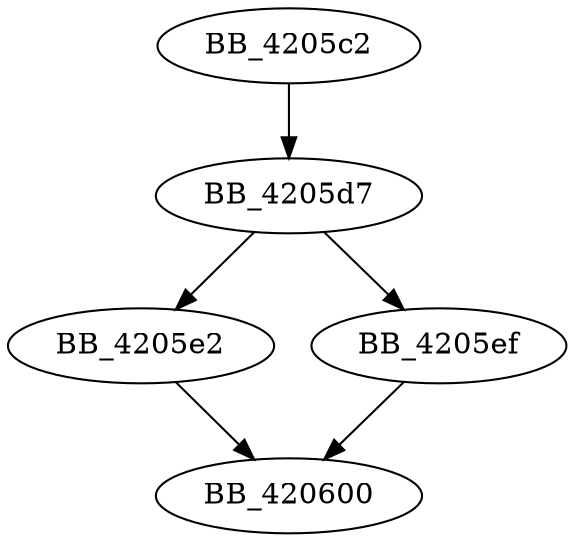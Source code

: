 DiGraph __getbuf{
BB_4205c2->BB_4205d7
BB_4205d7->BB_4205e2
BB_4205d7->BB_4205ef
BB_4205e2->BB_420600
BB_4205ef->BB_420600
}
